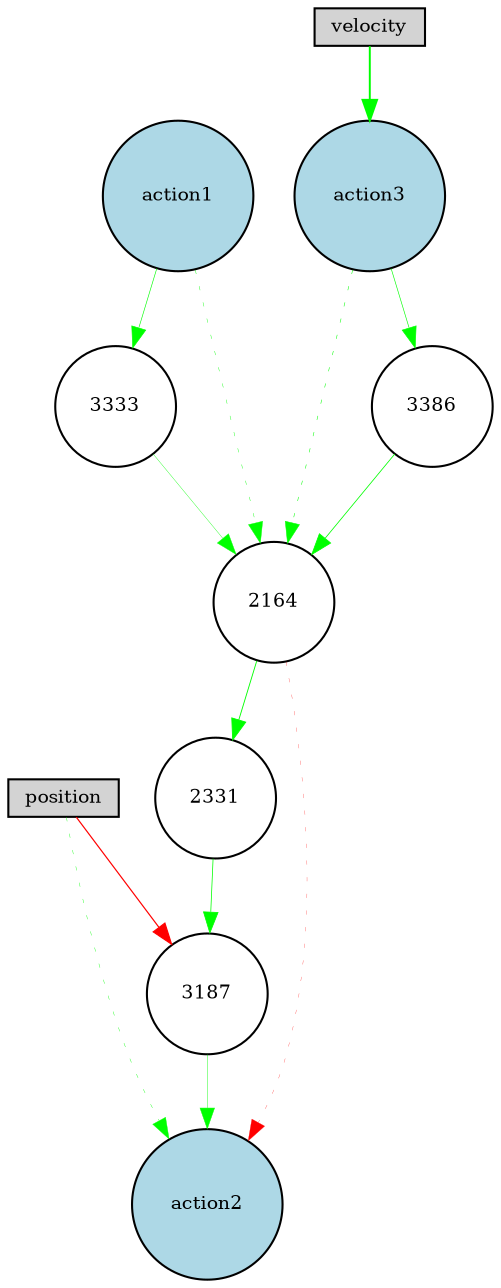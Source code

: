 digraph {
	node [fontsize=9 height=0.2 shape=circle width=0.2]
	position [fillcolor=lightgray shape=box style=filled]
	velocity [fillcolor=lightgray shape=box style=filled]
	action1 [fillcolor=lightblue style=filled]
	action2 [fillcolor=lightblue style=filled]
	action3 [fillcolor=lightblue style=filled]
	3333 [fillcolor=white style=filled]
	3187 [fillcolor=white style=filled]
	2164 [fillcolor=white style=filled]
	3386 [fillcolor=white style=filled]
	2331 [fillcolor=white style=filled]
	velocity -> action3 [color=green penwidth=0.9307157860155072 style=solid]
	position -> action2 [color=green penwidth=0.18047968402519263 style=dotted]
	2164 -> action2 [color=red penwidth=0.1239547233098761 style=dotted]
	action1 -> 2164 [color=green penwidth=0.1878671708062612 style=dotted]
	action3 -> 2164 [color=green penwidth=0.25033742640492984 style=dotted]
	2164 -> 2331 [color=green penwidth=0.426451622809095 style=solid]
	2331 -> 3187 [color=green penwidth=0.3654603423497166 style=solid]
	3187 -> action2 [color=green penwidth=0.20406545939604306 style=solid]
	action1 -> 3333 [color=green penwidth=0.30000000000000004 style=solid]
	3333 -> 2164 [color=green penwidth=0.175616149728339 style=solid]
	position -> 3187 [color=red penwidth=0.578875942380179 style=solid]
	action3 -> 3386 [color=green penwidth=0.30000000000000004 style=solid]
	3386 -> 2164 [color=green penwidth=0.3816244617764004 style=solid]
}
